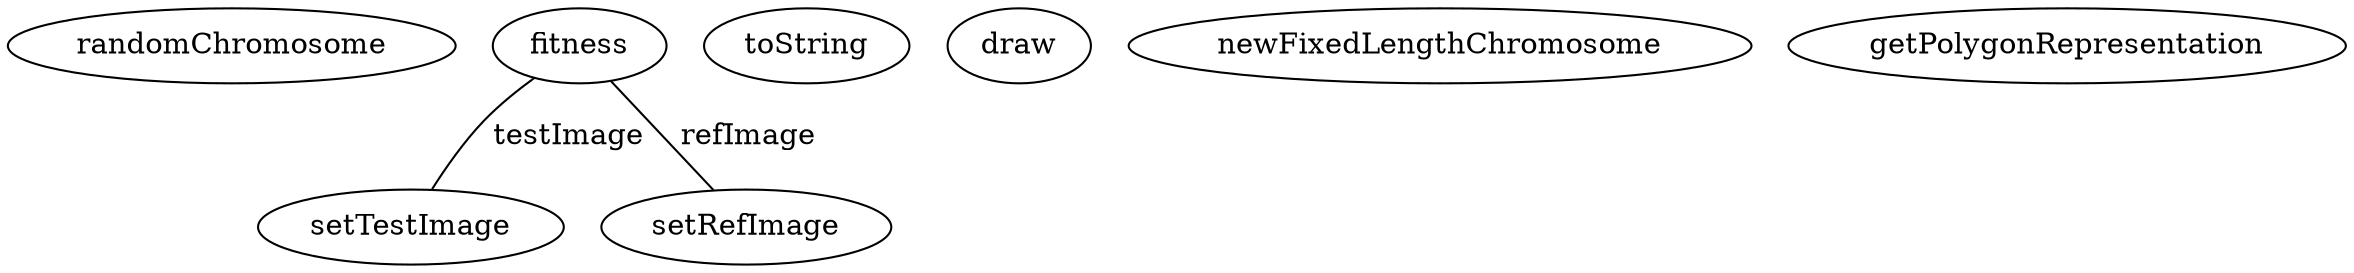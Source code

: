digraph G {
randomChromosome;
fitness;
setTestImage;
toString;
draw;
setRefImage;
newFixedLengthChromosome;
getPolygonRepresentation;
fitness -> setTestImage [label=" testImage", dir=none];
fitness -> setRefImage [label=" refImage", dir=none];
}